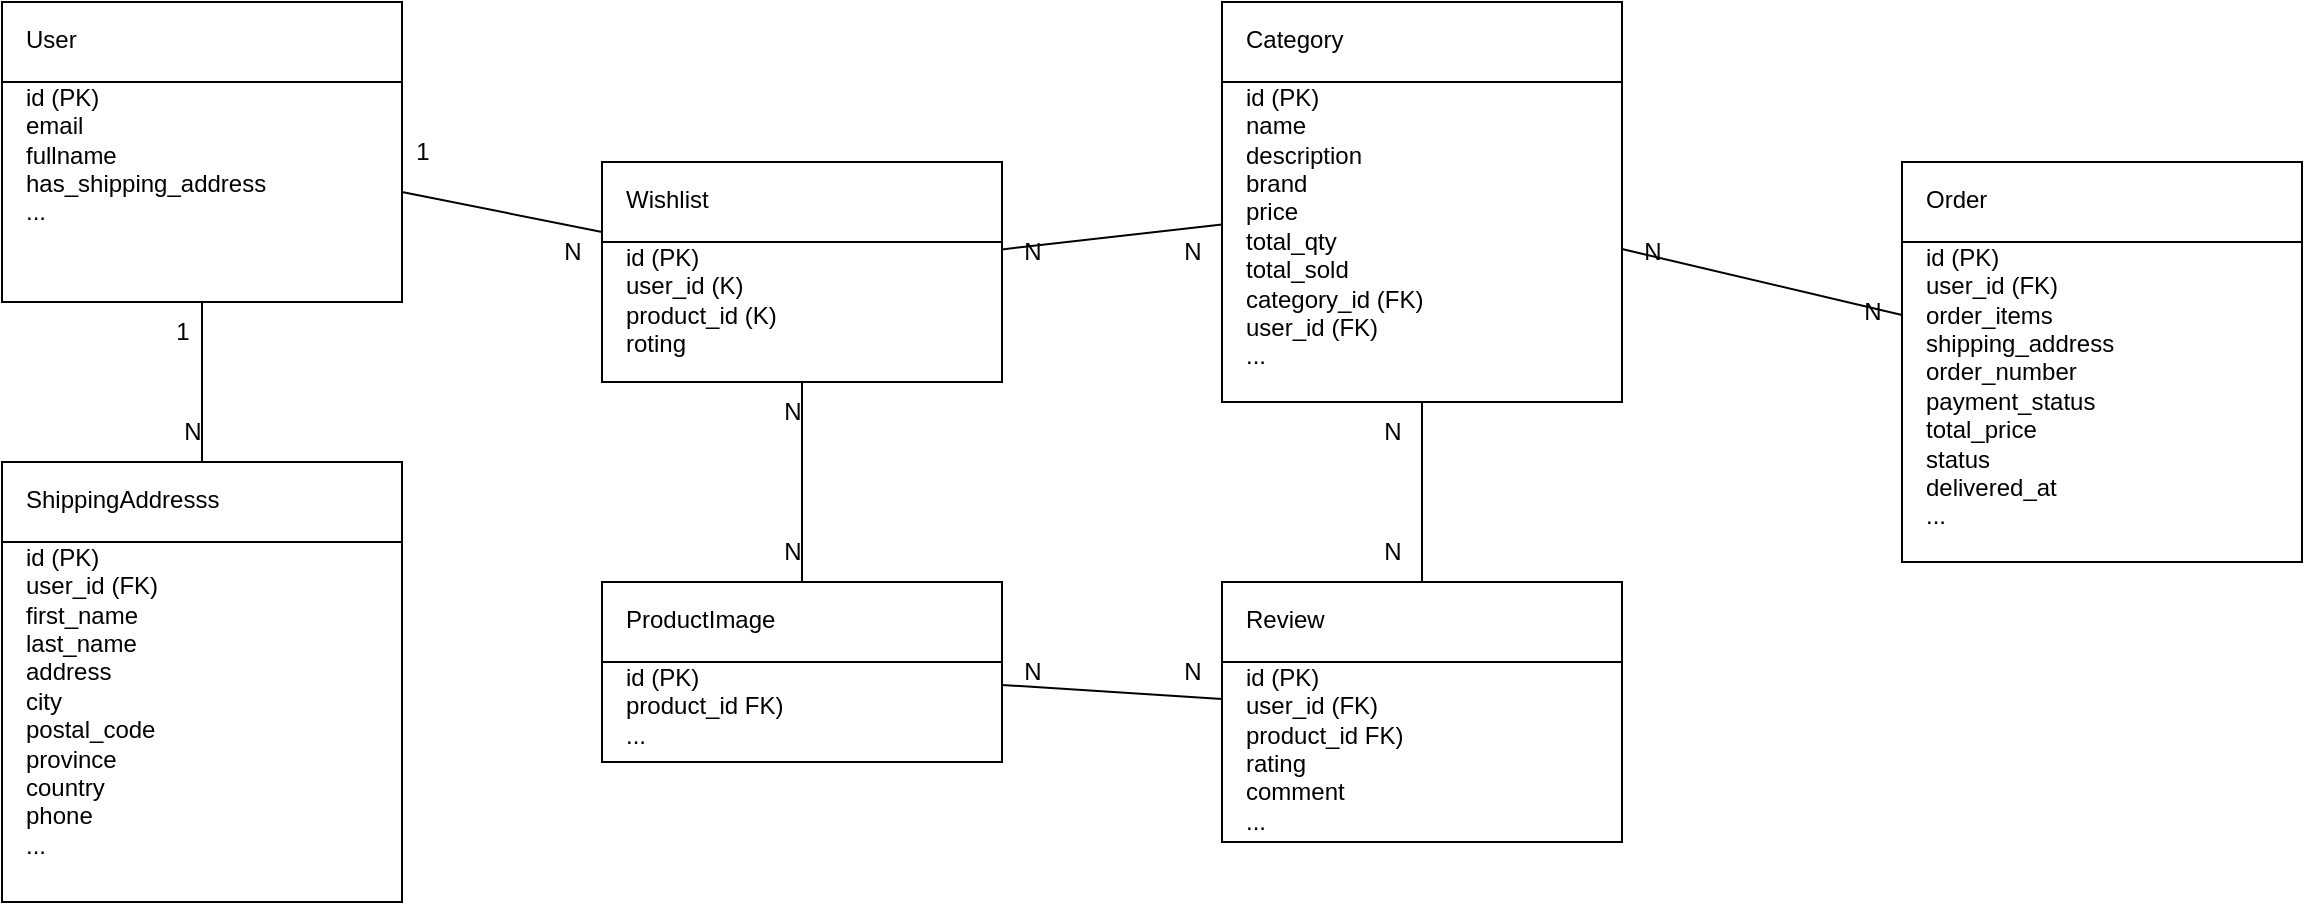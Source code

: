 <mxfile version="28.0.7">
  <diagram name="Page-1" id="bcwBXiQU8AQvfKaMnWB1">
    <mxGraphModel dx="786" dy="451" grid="1" gridSize="10" guides="1" tooltips="1" connect="1" arrows="1" fold="1" page="1" pageScale="1" pageWidth="1100" pageHeight="850" math="0" shadow="0">
      <root>
        <mxCell id="0" />
        <mxCell id="1" parent="0" />
        <mxCell id="user" value="User&#xa;&#xa;id (PK)&#xa;email&#xa;fullname&#xa;has_shipping_address&#xa;..." style="shape=table;whiteSpace=wrap;html=1;strokeColor=#000000;fillColor=#ffffff;align=left;verticalAlign=top;spacingLeft=10;spacingTop=5;" vertex="1" parent="1">
          <mxGeometry x="100" y="50" width="200" height="150" as="geometry" />
        </mxCell>
        <mxCell id="shippingAddress" value="ShippingAddresss&#xa;&#xa;id (PK)&#xa;user_id (FK)&#xa;first_name&#xa;last_name&#xa;address&#xa;city&#xa;postal_code&#xa;province&#xa;country&#xa;phone&#xa;..." style="shape=table;whiteSpace=wrap;html=1;strokeColor=#000000;fillColor=#ffffff;align=left;verticalAlign=top;spacingLeft=10;spacingTop=5;" vertex="1" parent="1">
          <mxGeometry x="100" y="280" width="200" height="220" as="geometry" />
        </mxCell>
        <mxCell id="category" value="Category&#xa;&#xa;id (PK)&#xa;name&#xa;description&#xa;brand&#xa;price&#xa;total_qty&#xa;total_sold&#xa;category_id (FK)&#xa;user_id (FK)&#xa;..." style="shape=table;whiteSpace=wrap;html=1;strokeColor=#000000;fillColor=#ffffff;align=left;verticalAlign=top;spacingLeft=10;spacingTop=5;" vertex="1" parent="1">
          <mxGeometry x="710" y="50" width="200" height="200" as="geometry" />
        </mxCell>
        <mxCell id="wishlist" value="Wishlist&#xa;&#xa;id (PK)&#xa;user_id (K)&#xa;product_id (K)&#xa;roting" style="shape=table;whiteSpace=wrap;html=1;strokeColor=#000000;fillColor=#ffffff;align=left;verticalAlign=top;spacingLeft=10;spacingTop=5;" vertex="1" parent="1">
          <mxGeometry x="400" y="130" width="200" height="110" as="geometry" />
        </mxCell>
        <mxCell id="productImage" value="ProductImage&#xa;&#xa;id (PK)&#xa;product_id FK)&#xa;..." style="shape=table;whiteSpace=wrap;html=1;strokeColor=#000000;fillColor=#ffffff;align=left;verticalAlign=top;spacingLeft=10;spacingTop=5;" vertex="1" parent="1">
          <mxGeometry x="400" y="340" width="200" height="90" as="geometry" />
        </mxCell>
        <mxCell id="review" value="Review&#xa;&#xa;id (PK)&#xa;user_id (FK)&#xa;product_id FK)&#xa;rating&#xa;comment&#xa;..." style="shape=table;whiteSpace=wrap;html=1;strokeColor=#000000;fillColor=#ffffff;align=left;verticalAlign=top;spacingLeft=10;spacingTop=5;" vertex="1" parent="1">
          <mxGeometry x="710" y="340" width="200" height="130" as="geometry" />
        </mxCell>
        <mxCell id="order" value="Order&#xa;&#xa;id (PK)&#xa;user_id (FK)&#xa;order_items&#xa;shipping_address&#xa;order_number&#xa;payment_status&#xa;total_price&#xa;status&#xa;delivered_at&#xa;..." style="shape=table;whiteSpace=wrap;html=1;strokeColor=#000000;fillColor=#ffffff;align=left;verticalAlign=top;spacingLeft=10;spacingTop=5;" vertex="1" parent="1">
          <mxGeometry x="1050" y="130" width="200" height="200" as="geometry" />
        </mxCell>
        <mxCell id="e1" style="endArrow=none;html=1;strokeWidth=1;strokeColor=#000000;" parent="1" source="user" target="shippingAddress" edge="1">
          <mxGeometry relative="1" as="geometry">
            <mxPoint x="200" y="200" as="sourcePoint" />
            <mxPoint x="200" y="280" as="targetPoint" />
          </mxGeometry>
        </mxCell>
        <mxCell id="e1_1" value="1" style="text;html=1;align=center;verticalAlign=middle;resizable=0;points=[];autosize=1;strokeColor=none;fillColor=none;" vertex="1" parent="1">
          <mxGeometry x="180" y="200" width="20" height="30" as="geometry" />
        </mxCell>
        <mxCell id="e1_n" value="N" style="text;html=1;align=center;verticalAlign=middle;resizable=0;points=[];autosize=1;strokeColor=none;fillColor=none;" vertex="1" parent="1">
          <mxGeometry x="180" y="250" width="30" height="30" as="geometry" />
        </mxCell>
        <mxCell id="e2" style="endArrow=none;html=1;strokeWidth=1;strokeColor=#000000;" parent="1" source="user" target="wishlist" edge="1">
          <mxGeometry relative="1" as="geometry" />
        </mxCell>
        <mxCell id="e2_1" value="1" style="text;html=1;align=center;verticalAlign=middle;resizable=0;points=[];autosize=1;strokeColor=none;fillColor=none;" vertex="1" parent="1">
          <mxGeometry x="300" y="110" width="20" height="30" as="geometry" />
        </mxCell>
        <mxCell id="e2_n" value="N" style="text;html=1;align=center;verticalAlign=middle;resizable=0;points=[];autosize=1;strokeColor=none;fillColor=none;" vertex="1" parent="1">
          <mxGeometry x="370" y="160" width="30" height="30" as="geometry" />
        </mxCell>
        <mxCell id="e3" style="endArrow=none;html=1;strokeWidth=1;strokeColor=#000000;" parent="1" source="category" target="wishlist" edge="1">
          <mxGeometry relative="1" as="geometry" />
        </mxCell>
        <mxCell id="e3_n1" value="N" style="text;html=1;align=center;verticalAlign=middle;resizable=0;points=[];autosize=1;strokeColor=none;fillColor=none;" vertex="1" parent="1">
          <mxGeometry x="680" y="160" width="30" height="30" as="geometry" />
        </mxCell>
        <mxCell id="e3_n2" value="N" style="text;html=1;align=center;verticalAlign=middle;resizable=0;points=[];autosize=1;strokeColor=none;fillColor=none;" vertex="1" parent="1">
          <mxGeometry x="600" y="160" width="30" height="30" as="geometry" />
        </mxCell>
        <mxCell id="e4" style="endArrow=none;html=1;strokeWidth=1;strokeColor=#000000;" parent="1" source="wishlist" target="productImage" edge="1">
          <mxGeometry relative="1" as="geometry" />
        </mxCell>
        <mxCell id="e4_n1" value="N" style="text;html=1;align=center;verticalAlign=middle;resizable=0;points=[];autosize=1;strokeColor=none;fillColor=none;" vertex="1" parent="1">
          <mxGeometry x="480" y="240" width="30" height="30" as="geometry" />
        </mxCell>
        <mxCell id="e4_n2" value="N" style="text;html=1;align=center;verticalAlign=middle;resizable=0;points=[];autosize=1;strokeColor=none;fillColor=none;" vertex="1" parent="1">
          <mxGeometry x="480" y="310" width="30" height="30" as="geometry" />
        </mxCell>
        <mxCell id="e5" style="endArrow=none;html=1;strokeWidth=1;strokeColor=#000000;" parent="1" source="productImage" target="review" edge="1">
          <mxGeometry relative="1" as="geometry" />
        </mxCell>
        <mxCell id="e5_n1" value="N" style="text;html=1;align=center;verticalAlign=middle;resizable=0;points=[];autosize=1;strokeColor=none;fillColor=none;" vertex="1" parent="1">
          <mxGeometry x="600" y="370" width="30" height="30" as="geometry" />
        </mxCell>
        <mxCell id="e5_n2" value="N" style="text;html=1;align=center;verticalAlign=middle;resizable=0;points=[];autosize=1;strokeColor=none;fillColor=none;" vertex="1" parent="1">
          <mxGeometry x="680" y="370" width="30" height="30" as="geometry" />
        </mxCell>
        <mxCell id="e6" style="endArrow=none;html=1;strokeWidth=1;strokeColor=#000000;" parent="1" source="category" target="review" edge="1">
          <mxGeometry relative="1" as="geometry" />
        </mxCell>
        <mxCell id="e6_n1" value="N" style="text;html=1;align=center;verticalAlign=middle;resizable=0;points=[];autosize=1;strokeColor=none;fillColor=none;" vertex="1" parent="1">
          <mxGeometry x="780" y="250" width="30" height="30" as="geometry" />
        </mxCell>
        <mxCell id="e6_n2" value="N" style="text;html=1;align=center;verticalAlign=middle;resizable=0;points=[];autosize=1;strokeColor=none;fillColor=none;" vertex="1" parent="1">
          <mxGeometry x="780" y="310" width="30" height="30" as="geometry" />
        </mxCell>
        <mxCell id="e7" style="endArrow=none;html=1;strokeWidth=1;strokeColor=#000000;" parent="1" source="category" target="order" edge="1">
          <mxGeometry relative="1" as="geometry" />
        </mxCell>
        <mxCell id="e7_n1" value="N" style="text;html=1;align=center;verticalAlign=middle;resizable=0;points=[];autosize=1;strokeColor=none;fillColor=none;" vertex="1" parent="1">
          <mxGeometry x="910" y="160" width="30" height="30" as="geometry" />
        </mxCell>
        <mxCell id="e7_n2" value="N" style="text;html=1;align=center;verticalAlign=middle;resizable=0;points=[];autosize=1;strokeColor=none;fillColor=none;" vertex="1" parent="1">
          <mxGeometry x="1020" y="190" width="30" height="30" as="geometry" />
        </mxCell>
      </root>
    </mxGraphModel>
  </diagram>
</mxfile>
